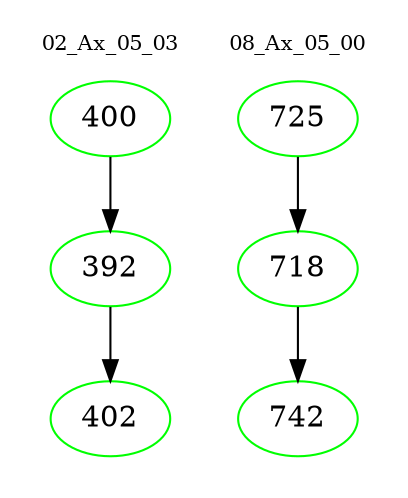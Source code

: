 digraph{
subgraph cluster_0 {
color = white
label = "02_Ax_05_03";
fontsize=10;
T0_400 [label="400", color="green"]
T0_400 -> T0_392 [color="black"]
T0_392 [label="392", color="green"]
T0_392 -> T0_402 [color="black"]
T0_402 [label="402", color="green"]
}
subgraph cluster_1 {
color = white
label = "08_Ax_05_00";
fontsize=10;
T1_725 [label="725", color="green"]
T1_725 -> T1_718 [color="black"]
T1_718 [label="718", color="green"]
T1_718 -> T1_742 [color="black"]
T1_742 [label="742", color="green"]
}
}
